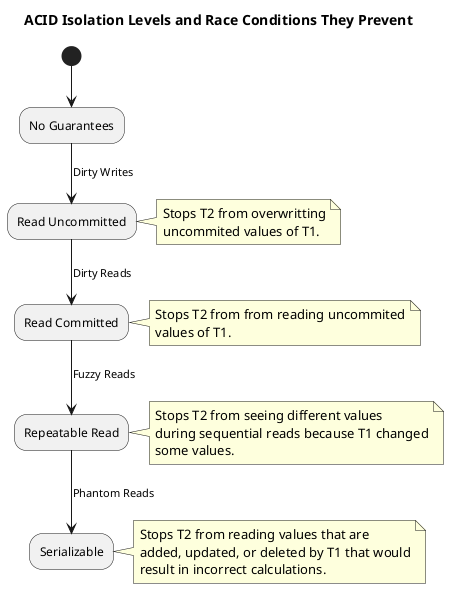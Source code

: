 @startuml acid-isolation-levels

title ACID Isolation Levels and Race Conditions They Prevent

(*) -down->"No Guarantees"
-down->[Dirty Writes] "Read Uncommitted"
note right
  Stops T2 from overwritting
  uncommited values of T1.
end note
-down->[Dirty Reads] "Read Committed"
note right
  Stops T2 from from reading uncommited
  values of T1.
end note
-down->[Fuzzy Reads] "Repeatable Read"
note right
  Stops T2 from seeing different values
  during sequential reads because T1 changed
  some values.
end note
-down->[Phantom Reads] "Serializable"
note right
  Stops T2 from reading values that are
  added, updated, or deleted by T1 that would
  result in incorrect calculations.
end note

@enduml